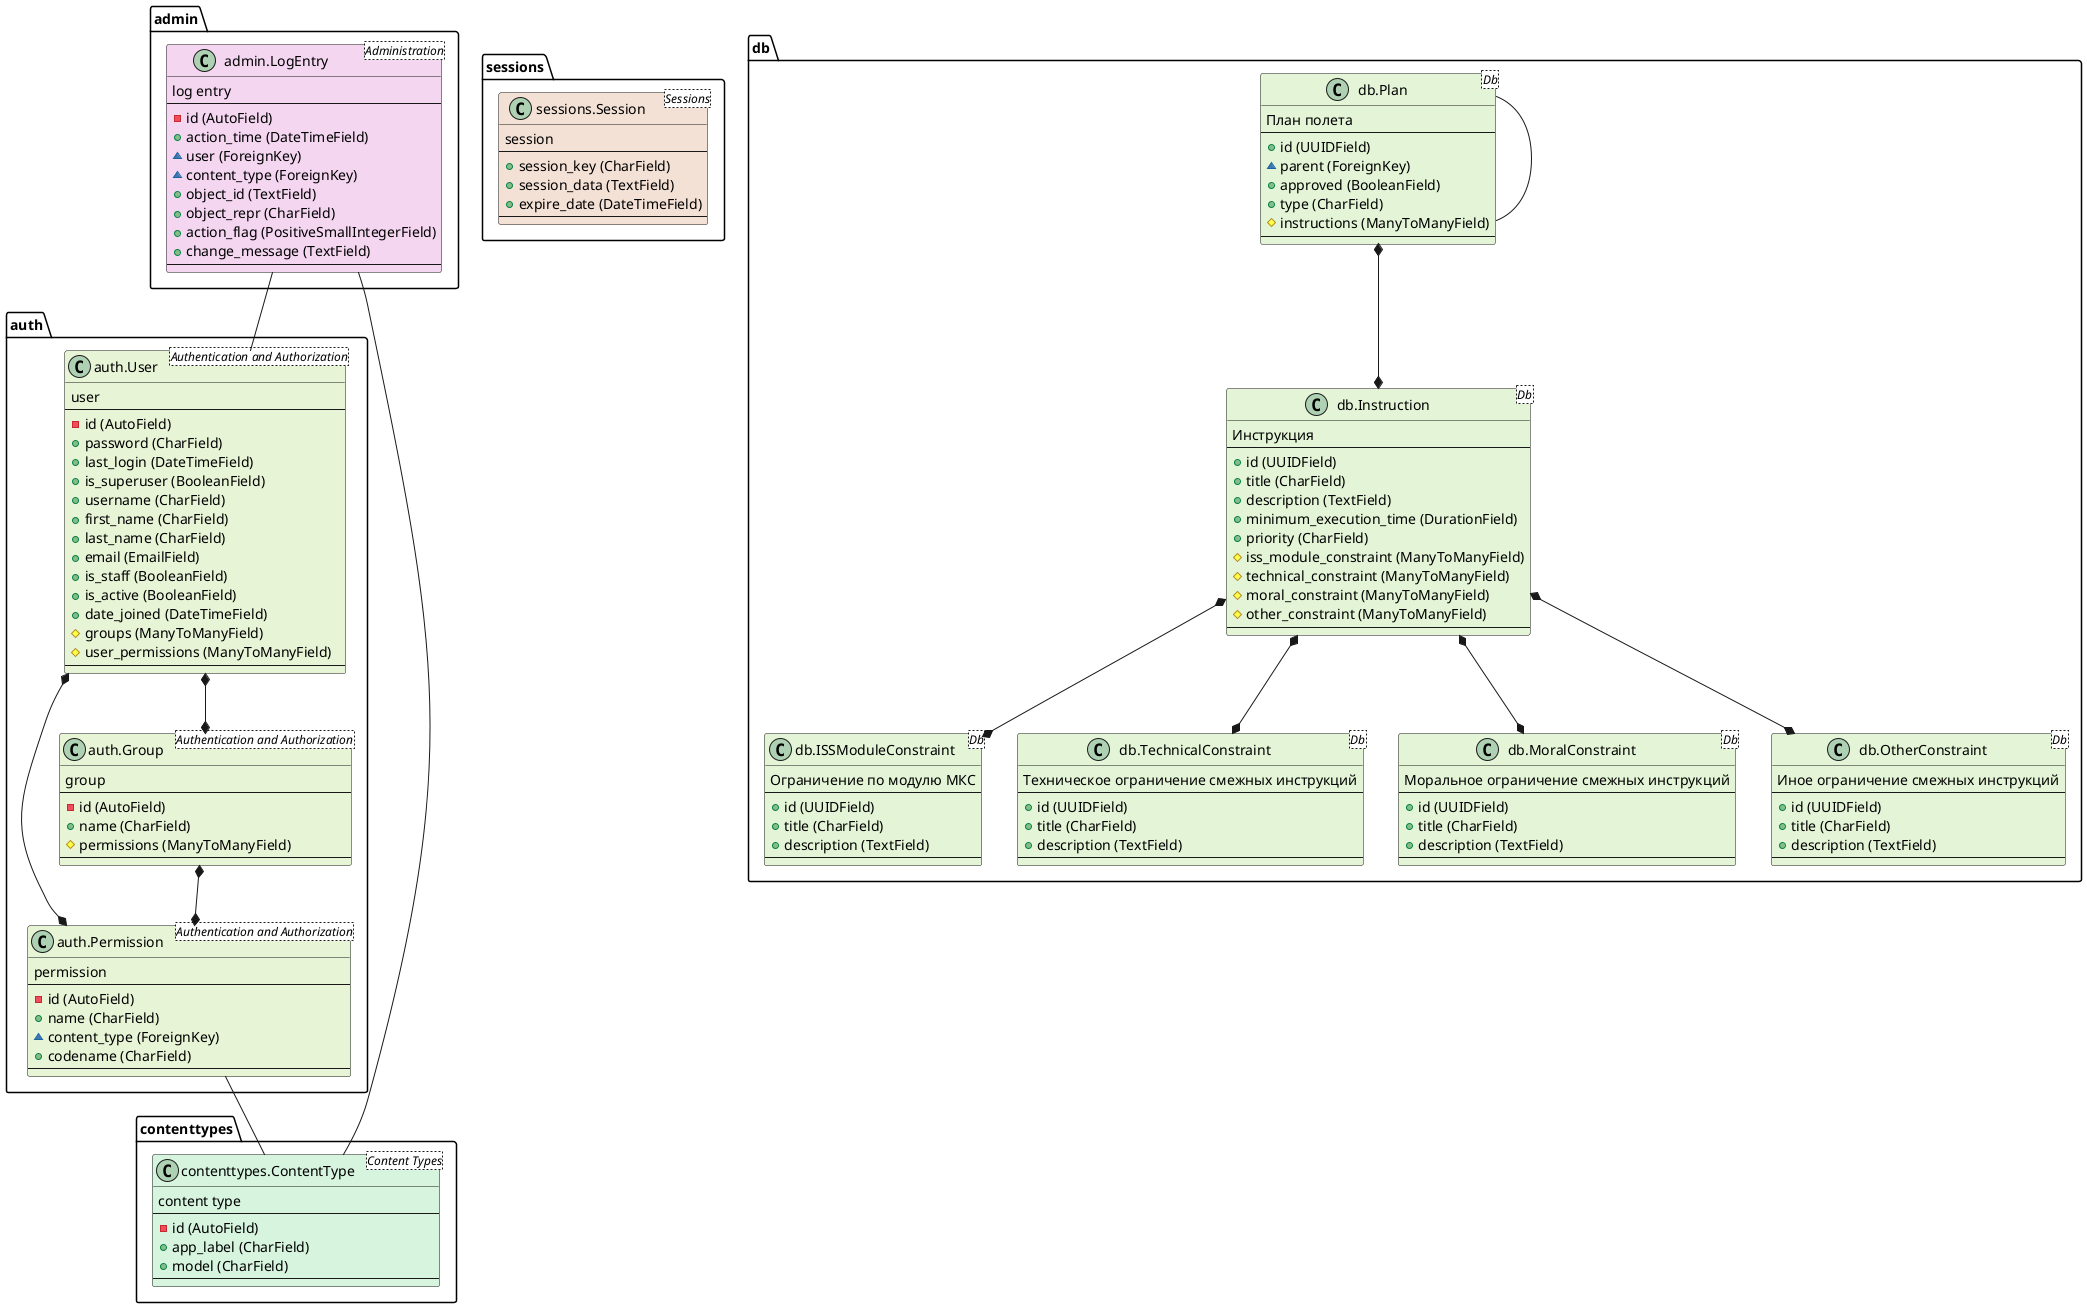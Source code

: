 @startuml 
class "admin.LogEntry <Administration>" as admin.LogEntry #f4d6f1 {
    log entry
    --
    - id (AutoField)
    + action_time (DateTimeField)
    ~ user (ForeignKey)
    ~ content_type (ForeignKey)
    + object_id (TextField)
    + object_repr (CharField)
    + action_flag (PositiveSmallIntegerField)
    + change_message (TextField)
    --
}
admin.LogEntry -- auth.User
admin.LogEntry -- contenttypes.ContentType


class "auth.Permission <Authentication and Authorization>" as auth.Permission #e8f4d6 {
    permission
    --
    - id (AutoField)
    + name (CharField)
    ~ content_type (ForeignKey)
    + codename (CharField)
    --
}
auth.Permission -- contenttypes.ContentType


class "auth.Group <Authentication and Authorization>" as auth.Group #e8f4d6 {
    group
    --
    - id (AutoField)
    + name (CharField)
    # permissions (ManyToManyField)
    --
}
auth.Group *--* auth.Permission


class "auth.User <Authentication and Authorization>" as auth.User #e8f4d6 {
    user
    --
    - id (AutoField)
    + password (CharField)
    + last_login (DateTimeField)
    + is_superuser (BooleanField)
    + username (CharField)
    + first_name (CharField)
    + last_name (CharField)
    + email (EmailField)
    + is_staff (BooleanField)
    + is_active (BooleanField)
    + date_joined (DateTimeField)
    # groups (ManyToManyField)
    # user_permissions (ManyToManyField)
    --
}
auth.User *--* auth.Group
auth.User *--* auth.Permission


class "contenttypes.ContentType <Content Types>" as contenttypes.ContentType #d6f4de {
    content type
    --
    - id (AutoField)
    + app_label (CharField)
    + model (CharField)
    --
}


class "sessions.Session <Sessions>" as sessions.Session #f4e1d6 {
    session
    --
    + session_key (CharField)
    + session_data (TextField)
    + expire_date (DateTimeField)
    --
}


class "db.ISSModuleConstraint <Db>" as db.ISSModuleConstraint #e4f4d6 {
    Ограничение по модулю МКС
    --
    + id (UUIDField)
    + title (CharField)
    + description (TextField)
    --
}


class "db.TechnicalConstraint <Db>" as db.TechnicalConstraint #e4f4d6 {
    Техническое ограничение смежных инструкций
    --
    + id (UUIDField)
    + title (CharField)
    + description (TextField)
    --
}


class "db.MoralConstraint <Db>" as db.MoralConstraint #e4f4d6 {
    Моральное ограничение смежных инструкций
    --
    + id (UUIDField)
    + title (CharField)
    + description (TextField)
    --
}


class "db.OtherConstraint <Db>" as db.OtherConstraint #e4f4d6 {
    Иное ограничение смежных инструкций
    --
    + id (UUIDField)
    + title (CharField)
    + description (TextField)
    --
}


class "db.Instruction <Db>" as db.Instruction #e4f4d6 {
    Инструкция
    --
    + id (UUIDField)
    + title (CharField)
    + description (TextField)
    + minimum_execution_time (DurationField)
    + priority (CharField)
    # iss_module_constraint (ManyToManyField)
    # technical_constraint (ManyToManyField)
    # moral_constraint (ManyToManyField)
    # other_constraint (ManyToManyField)
    --
}
db.Instruction *--* db.ISSModuleConstraint
db.Instruction *--* db.TechnicalConstraint
db.Instruction *--* db.MoralConstraint
db.Instruction *--* db.OtherConstraint


class "db.Plan <Db>" as db.Plan #e4f4d6 {
    План полета
    --
    + id (UUIDField)
    ~ parent (ForeignKey)
    + approved (BooleanField)
    + type (CharField)
    # instructions (ManyToManyField)
    --
}
db.Plan -- db.Plan
db.Plan *--* db.Instruction


@enduml

